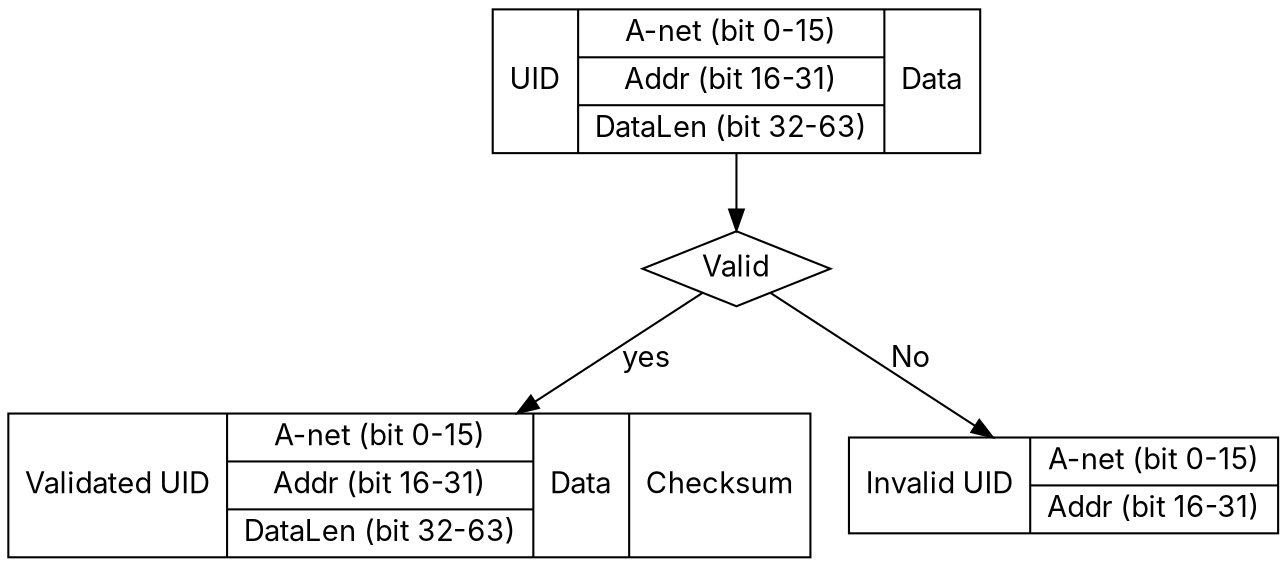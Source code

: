 digraph records {

fontname="Inter";
node [fontname="Inter"];

A [shape=record
   label="UID
   |{A-net (bit 0-15)
    |Addr (bit 16-31)
    |DataLen (bit 32-63)}
   |Data"];

B [shape=record
   label="Validated UID
   |{A-net (bit 0-15)
    |Addr (bit 16-31)
    |DataLen (bit 32-63)}
   |Data
   |Checksum"];

C [shape=record
   label="Invalid UID
   |{A-net (bit 0-15)
    |Addr (bit 16-31)}"];

Filter [shape=diamond
        label="Valid"]

A -> Filter
Filter -> B [label="yes",fontname="Inter"]
Filter -> C [label="No",fontname="Inter"]

}
